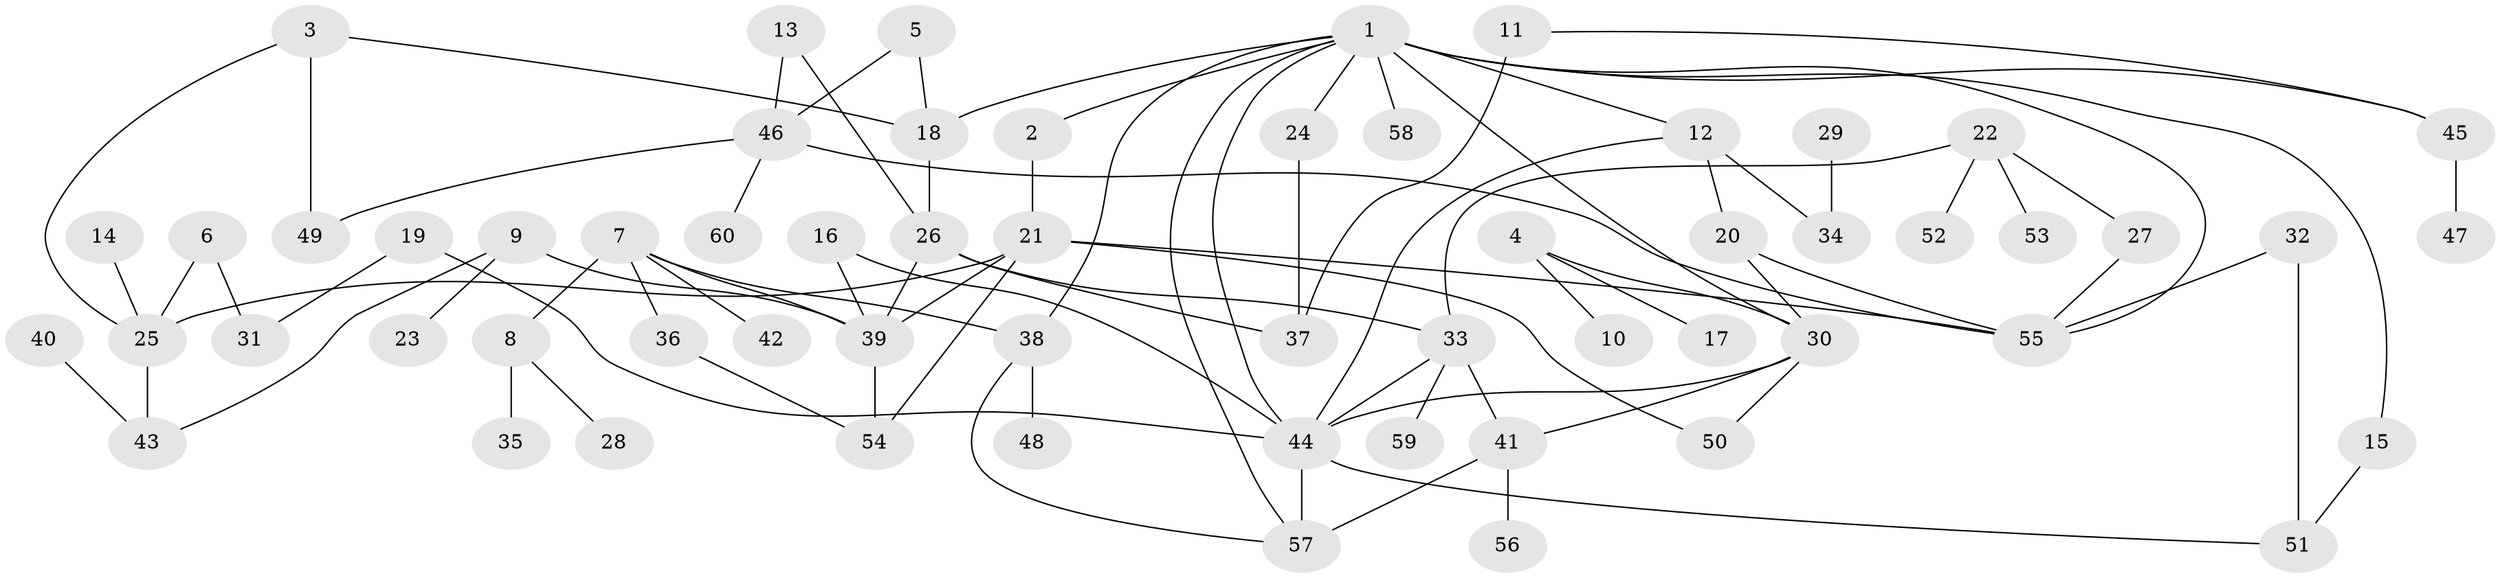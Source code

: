 // original degree distribution, {6: 0.025, 8: 0.008333333333333333, 4: 0.11666666666666667, 2: 0.35, 5: 0.05, 7: 0.008333333333333333, 3: 0.16666666666666666, 1: 0.275}
// Generated by graph-tools (version 1.1) at 2025/25/03/09/25 03:25:34]
// undirected, 60 vertices, 86 edges
graph export_dot {
graph [start="1"]
  node [color=gray90,style=filled];
  1;
  2;
  3;
  4;
  5;
  6;
  7;
  8;
  9;
  10;
  11;
  12;
  13;
  14;
  15;
  16;
  17;
  18;
  19;
  20;
  21;
  22;
  23;
  24;
  25;
  26;
  27;
  28;
  29;
  30;
  31;
  32;
  33;
  34;
  35;
  36;
  37;
  38;
  39;
  40;
  41;
  42;
  43;
  44;
  45;
  46;
  47;
  48;
  49;
  50;
  51;
  52;
  53;
  54;
  55;
  56;
  57;
  58;
  59;
  60;
  1 -- 2 [weight=1.0];
  1 -- 12 [weight=1.0];
  1 -- 15 [weight=1.0];
  1 -- 18 [weight=1.0];
  1 -- 24 [weight=1.0];
  1 -- 30 [weight=1.0];
  1 -- 38 [weight=1.0];
  1 -- 44 [weight=1.0];
  1 -- 45 [weight=1.0];
  1 -- 55 [weight=1.0];
  1 -- 57 [weight=1.0];
  1 -- 58 [weight=1.0];
  2 -- 21 [weight=1.0];
  3 -- 18 [weight=1.0];
  3 -- 25 [weight=1.0];
  3 -- 49 [weight=1.0];
  4 -- 10 [weight=1.0];
  4 -- 17 [weight=1.0];
  4 -- 30 [weight=1.0];
  5 -- 18 [weight=1.0];
  5 -- 46 [weight=1.0];
  6 -- 25 [weight=1.0];
  6 -- 31 [weight=1.0];
  7 -- 8 [weight=1.0];
  7 -- 36 [weight=1.0];
  7 -- 38 [weight=1.0];
  7 -- 39 [weight=1.0];
  7 -- 42 [weight=1.0];
  8 -- 28 [weight=1.0];
  8 -- 35 [weight=2.0];
  9 -- 23 [weight=1.0];
  9 -- 39 [weight=1.0];
  9 -- 43 [weight=1.0];
  11 -- 37 [weight=1.0];
  11 -- 45 [weight=1.0];
  12 -- 20 [weight=1.0];
  12 -- 34 [weight=1.0];
  12 -- 44 [weight=1.0];
  13 -- 26 [weight=1.0];
  13 -- 46 [weight=1.0];
  14 -- 25 [weight=1.0];
  15 -- 51 [weight=1.0];
  16 -- 39 [weight=1.0];
  16 -- 44 [weight=1.0];
  18 -- 26 [weight=1.0];
  19 -- 31 [weight=1.0];
  19 -- 44 [weight=1.0];
  20 -- 30 [weight=1.0];
  20 -- 55 [weight=1.0];
  21 -- 25 [weight=1.0];
  21 -- 39 [weight=1.0];
  21 -- 50 [weight=1.0];
  21 -- 54 [weight=1.0];
  21 -- 55 [weight=1.0];
  22 -- 27 [weight=1.0];
  22 -- 33 [weight=1.0];
  22 -- 52 [weight=1.0];
  22 -- 53 [weight=1.0];
  24 -- 37 [weight=1.0];
  25 -- 43 [weight=1.0];
  26 -- 33 [weight=1.0];
  26 -- 37 [weight=1.0];
  26 -- 39 [weight=1.0];
  27 -- 55 [weight=1.0];
  29 -- 34 [weight=1.0];
  30 -- 41 [weight=1.0];
  30 -- 44 [weight=1.0];
  30 -- 50 [weight=1.0];
  32 -- 51 [weight=1.0];
  32 -- 55 [weight=1.0];
  33 -- 41 [weight=1.0];
  33 -- 44 [weight=1.0];
  33 -- 59 [weight=1.0];
  36 -- 54 [weight=1.0];
  38 -- 48 [weight=1.0];
  38 -- 57 [weight=1.0];
  39 -- 54 [weight=1.0];
  40 -- 43 [weight=1.0];
  41 -- 56 [weight=1.0];
  41 -- 57 [weight=2.0];
  44 -- 51 [weight=1.0];
  44 -- 57 [weight=1.0];
  45 -- 47 [weight=1.0];
  46 -- 49 [weight=1.0];
  46 -- 55 [weight=1.0];
  46 -- 60 [weight=1.0];
}
